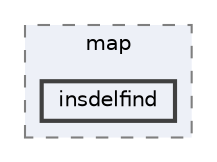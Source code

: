 digraph "external/libcds/test/stress/map/insdelfind"
{
 // LATEX_PDF_SIZE
  bgcolor="transparent";
  edge [fontname=Helvetica,fontsize=10,labelfontname=Helvetica,labelfontsize=10];
  node [fontname=Helvetica,fontsize=10,shape=box,height=0.2,width=0.4];
  compound=true
  subgraph clusterdir_bbbed77a44dcb5e01806f53631a2b293 {
    graph [ bgcolor="#edf0f7", pencolor="grey50", label="map", fontname=Helvetica,fontsize=10 style="filled,dashed", URL="dir_bbbed77a44dcb5e01806f53631a2b293.html",tooltip=""]
  dir_48e6ee49d99215ee60fdc152c453e82e [label="insdelfind", fillcolor="#edf0f7", color="grey25", style="filled,bold", URL="dir_48e6ee49d99215ee60fdc152c453e82e.html",tooltip=""];
  }
}
